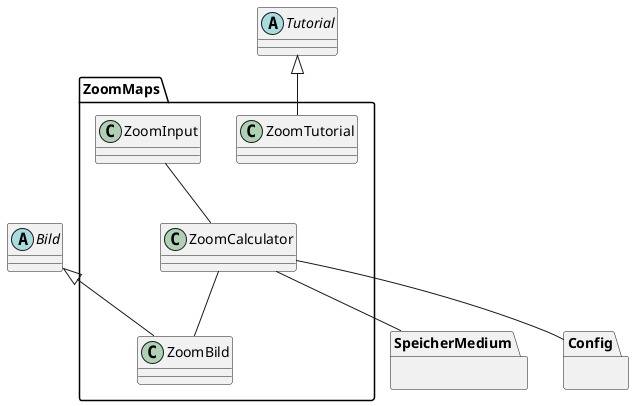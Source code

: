 @startuml zoommaps

abstract Bild
abstract Tutorial

package ZoomMaps {
  class ZoomTutorial {

  }

  class ZoomInput {
  }

  class ZoomCalculator {
  }

  class ZoomBild {

  }
  
}

package SpeicherMedium {}

package Config {}

' Vererbungen
Bild <|-- ZoomBild
Tutorial <|-- ZoomTutorial

' Interaktionen
ZoomInput -- ZoomCalculator
ZoomCalculator -- ZoomBild

' Andere Module
ZoomCalculator -- SpeicherMedium
ZoomCalculator -- Config
@enduml
